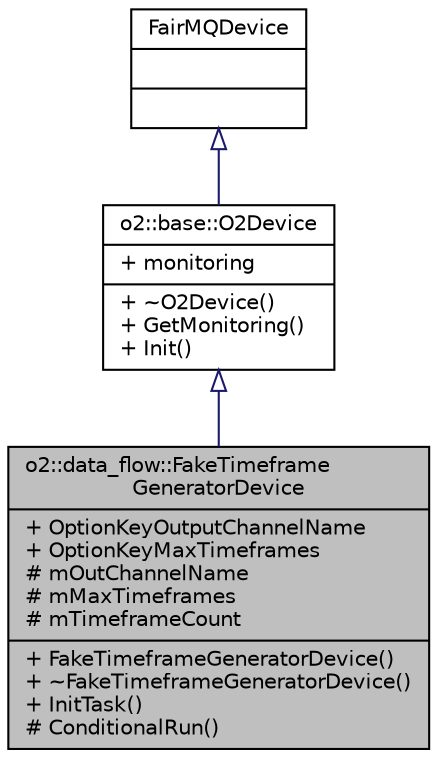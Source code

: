 digraph "o2::data_flow::FakeTimeframeGeneratorDevice"
{
 // INTERACTIVE_SVG=YES
  bgcolor="transparent";
  edge [fontname="Helvetica",fontsize="10",labelfontname="Helvetica",labelfontsize="10"];
  node [fontname="Helvetica",fontsize="10",shape=record];
  Node0 [label="{o2::data_flow::FakeTimeframe\lGeneratorDevice\n|+ OptionKeyOutputChannelName\l+ OptionKeyMaxTimeframes\l# mOutChannelName\l# mMaxTimeframes\l# mTimeframeCount\l|+ FakeTimeframeGeneratorDevice()\l+ ~FakeTimeframeGeneratorDevice()\l+ InitTask()\l# ConditionalRun()\l}",height=0.2,width=0.4,color="black", fillcolor="grey75", style="filled", fontcolor="black"];
  Node1 -> Node0 [dir="back",color="midnightblue",fontsize="10",style="solid",arrowtail="onormal",fontname="Helvetica"];
  Node1 [label="{o2::base::O2Device\n|+ monitoring\l|+ ~O2Device()\l+ GetMonitoring()\l+ Init()\l}",height=0.2,width=0.4,color="black",URL="$db/d18/classo2_1_1base_1_1O2Device.html"];
  Node2 -> Node1 [dir="back",color="midnightblue",fontsize="10",style="solid",arrowtail="onormal",fontname="Helvetica"];
  Node2 [label="{FairMQDevice\n||}",height=0.2,width=0.4,color="black",URL="$db/dfe/classFairMQDevice.html"];
}

